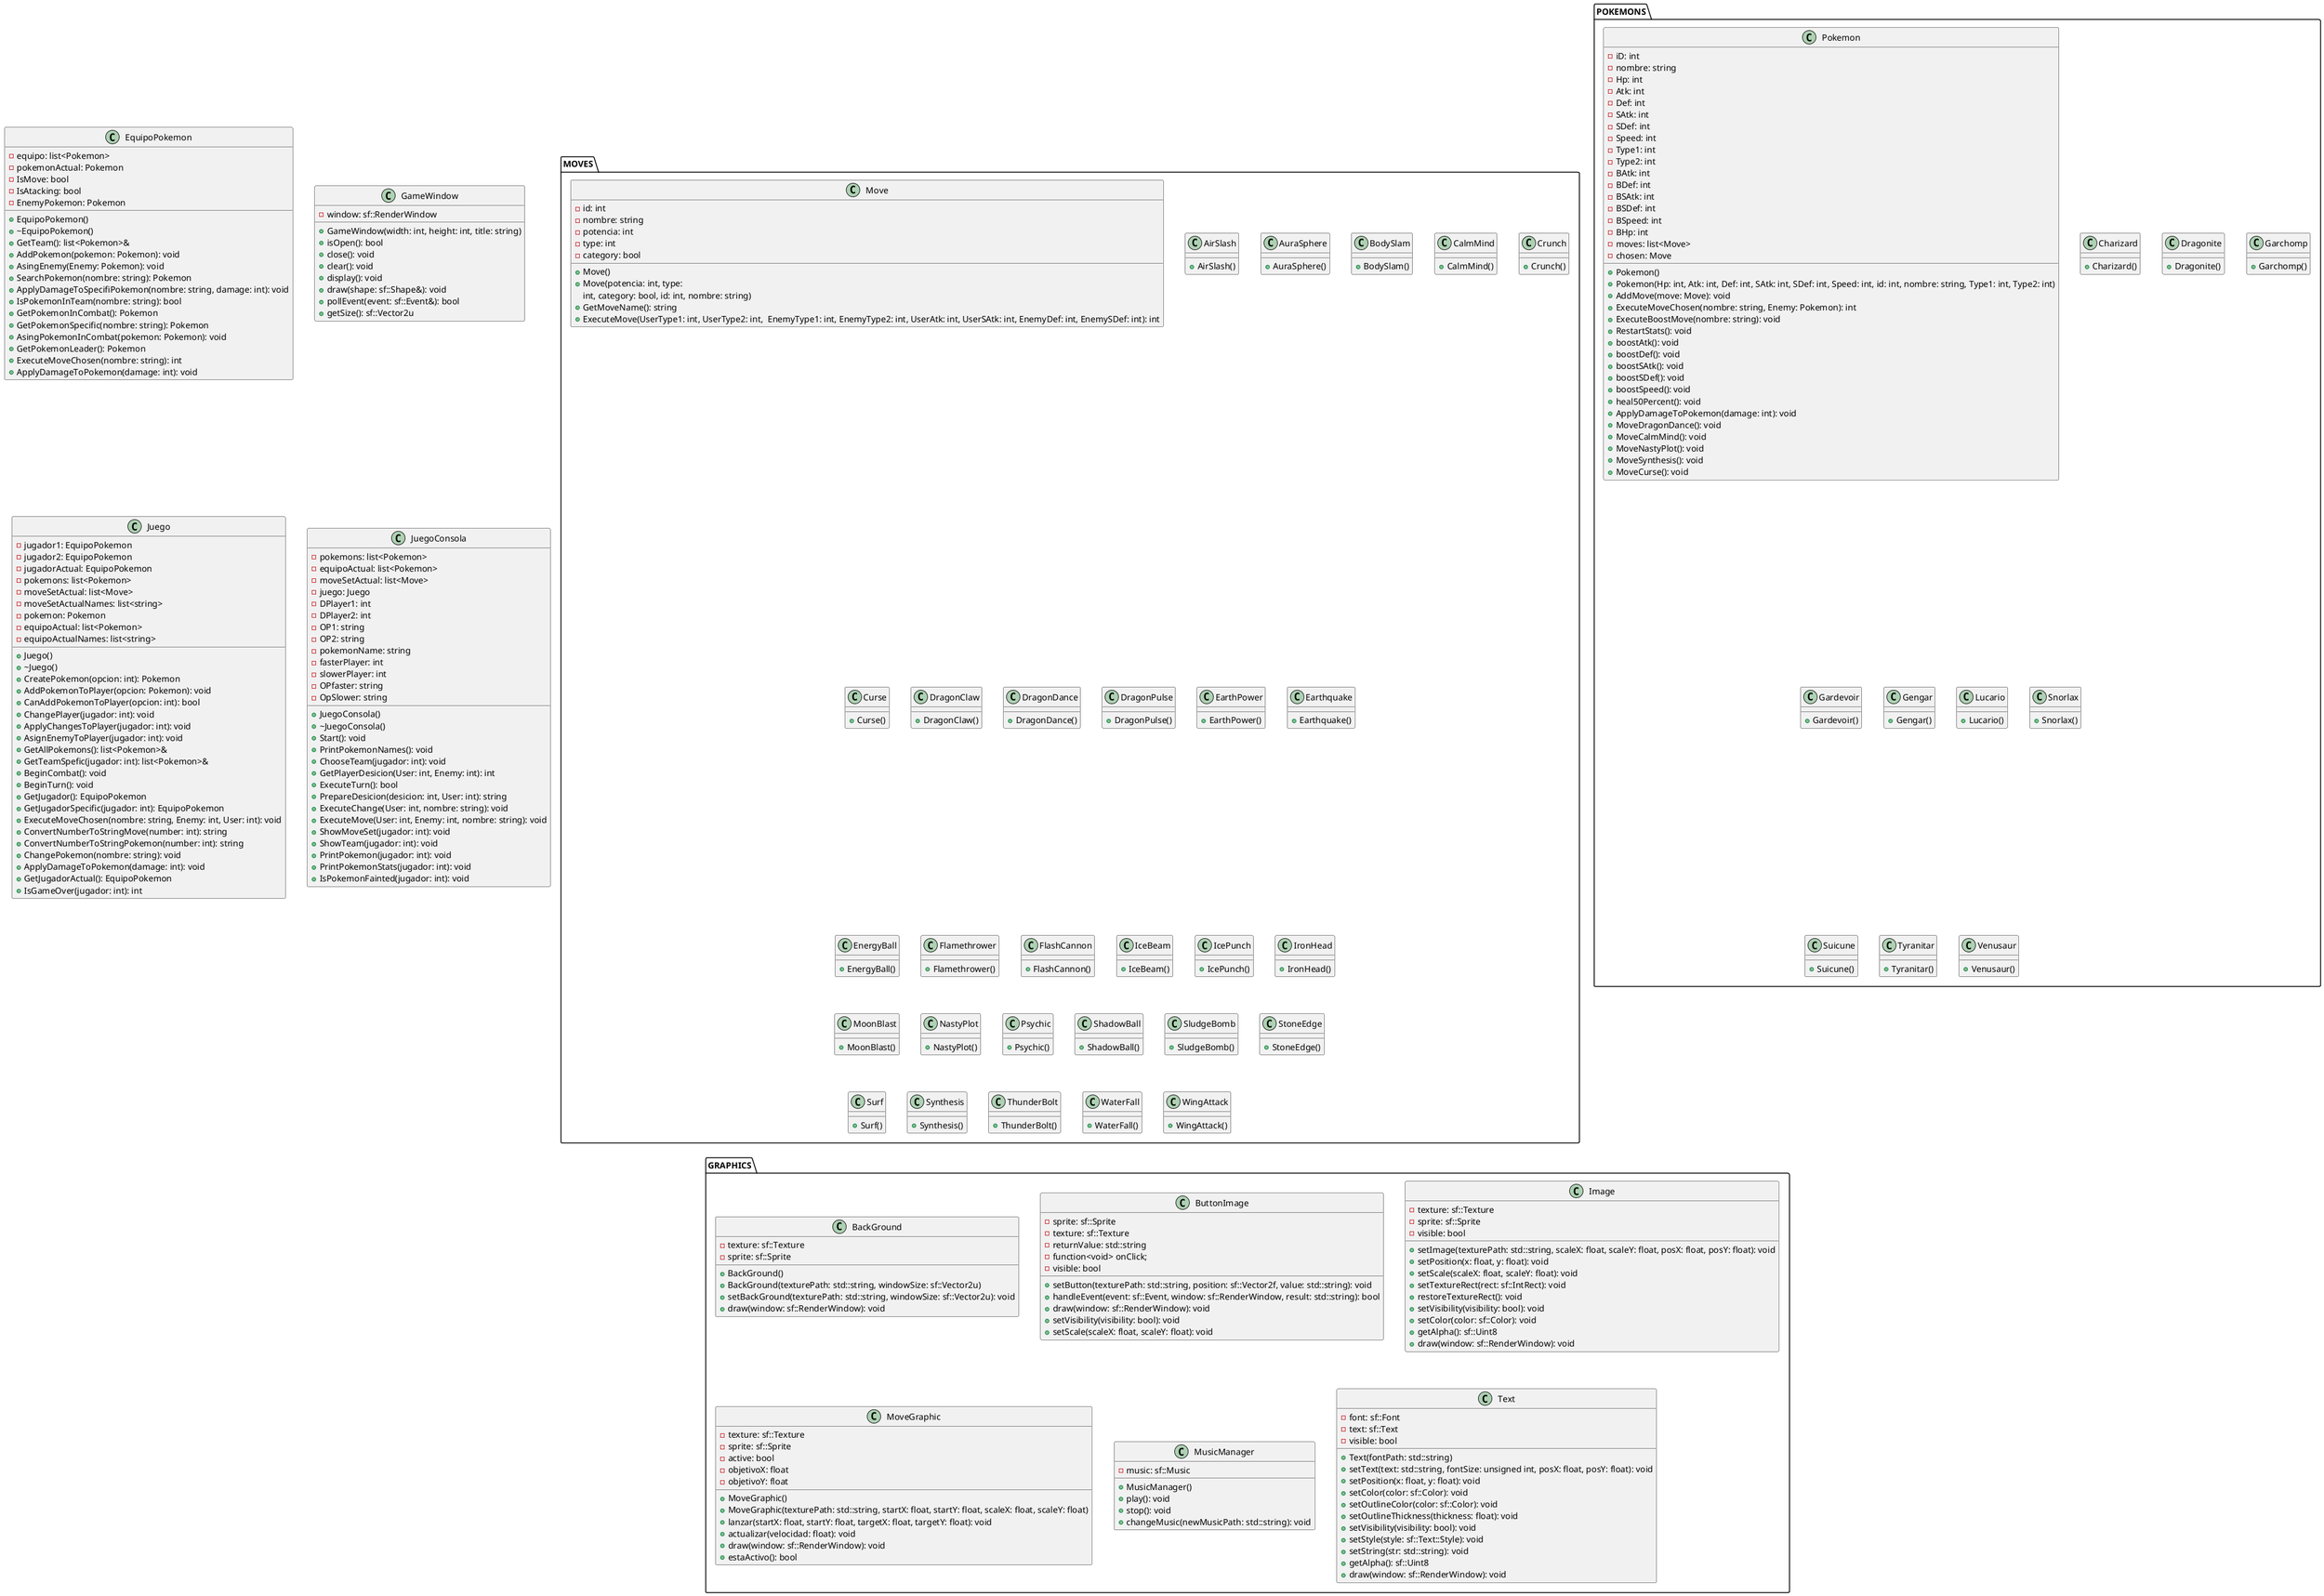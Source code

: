 @startuml diagrama

package MOVES{

    class Move{
    - id: int      
    - nombre: string 
    - potencia: int 
    - type: int     
    - category: bool

    + Move()       
    + Move(potencia: int, type:
      int, category: bool, id: int, nombre: string) 
    + GetMoveName(): string 
    + ExecuteMove(UserType1: int, UserType2: int,  EnemyType1: int, EnemyType2: int, UserAtk: int, UserSAtk: int, EnemyDef: int, EnemySDef: int): int 
    }

    class AirSlash{
    + AirSlash() 
    }
    class AuraSphere{
    + AuraSphere()
    }
    class BodySlam{
    + BodySlam() 
    }
    class CalmMind{
    + CalmMind()   
    }
    class Crunch{
    + Crunch()   
    }
    class Curse{
    + Curse()    
    }
    class DragonClaw{
    + DragonClaw()
    }
    class DragonDance{
    + DragonDance()
    }
    class DragonPulse{
    + DragonPulse()
    }
    class EarthPower{
    + EarthPower()
    }
    class Earthquake{
    + Earthquake()
    }
    class EnergyBall{
    + EnergyBall()
    }
    class Flamethrower{
    + Flamethrower()
    }
    class FlashCannon{
    + FlashCannon()
    }
    class IceBeam{
    + IceBeam()
    }
    class IcePunch{
    + IcePunch()
    }
    class IronHead{
    + IronHead()
    }
    class MoonBlast{
    + MoonBlast()
    }
    class NastyPlot{
     + NastyPlot()
    }
    class Psychic{
    + Psychic()   
    }
    class ShadowBall{
    + ShadowBall()
    }
    class SludgeBomb{
    + SludgeBomb() 
    }
    class StoneEdge{
    + StoneEdge() 
    }
    class Surf{
    + Surf()   
    }
    class Synthesis{
    + Synthesis()  
    }
    class ThunderBolt{
    + ThunderBolt()
    }
    class WaterFall{
    + WaterFall()
    }
    class WingAttack{
    + WingAttack()
    }
}


package POKEMONS{
    class Pokemon{
    - iD: int      
    - nombre: string 
    - Hp: int       
    - Atk: int      
    - Def: int      
    - SAtk: int     
    - SDef: int     
    - Speed: int    
    - Type1: int    
    - Type2: int    
    - BAtk: int     
    - BDef: int     
    - BSAtk: int    
    - BSDef: int    
    - BSpeed: int   
    - BHp: int      
    - moves: list<Move> 
    - chosen: Move  

    + Pokemon()    
    + Pokemon(Hp: int, Atk: int, Def: int, SAtk: int, SDef: int, Speed: int, id: int, nombre: string, Type1: int, Type2: int) 
    + AddMove(move: Move): void 
    + ExecuteMoveChosen(nombre: string, Enemy: Pokemon): int 
    + ExecuteBoostMove(nombre: string): void 
    + RestartStats(): void 
    + boostAtk(): void 
    + boostDef(): void 
    + boostSAtk(): void 
    + boostSDef(): void 
    + boostSpeed(): void 
    + heal50Percent(): void 
    + ApplyDamageToPokemon(damage: int): void 
    + MoveDragonDance(): void 
    + MoveCalmMind(): void 
    + MoveNastyPlot(): void 
    + MoveSynthesis(): void 
    + MoveCurse(): void 
    }

    class Charizard{
    + Charizard()   
    }
    class Dragonite{
    + Dragonite()  
    }
    class Garchomp{
    + Garchomp()   
    }
    class Gardevoir{
    + Gardevoir()  
    }
    class Gengar{
    + Gengar() 
    }
    class Lucario{
    + Lucario()
    }
    class Snorlax{
    + Snorlax()  
    }
    class Suicune{
    + Suicune()  
    }    
    class Tyranitar{
    + Tyranitar()
    }
    class Venusaur{
    + Venusaur() 
    }

}

package GRAPHICS{
    class BackGround{
    - texture: sf::Texture
    - sprite: sf::Sprite

    + BackGround()     
    + BackGround(texturePath: std::string, windowSize: sf::Vector2u)
    + setBackGround(texturePath: std::string, windowSize: sf::Vector2u): void
    + draw(window: sf::RenderWindow): void
    }
    
    class ButtonImage{
    - sprite: sf::Sprite
    - texture: sf::Texture
    - returnValue: std::string
    - function<void> onClick;
    - visible: bool

    + setButton(texturePath: std::string, position: sf::Vector2f, value: std::string): void
    + handleEvent(event: sf::Event, window: sf::RenderWindow, result: std::string): bool
    + draw(window: sf::RenderWindow): void
    + setVisibility(visibility: bool): void
    + setScale(scaleX: float, scaleY: float): void

    }
    class Image{
    - texture: sf::Texture
    - sprite: sf::Sprite
    - visible: bool

    + setImage(texturePath: std::string, scaleX: float, scaleY: float, posX: float, posY: float): void
    + setPosition(x: float, y: float): void
    + setScale(scaleX: float, scaleY: float): void
    + setTextureRect(rect: sf::IntRect): void
    + restoreTextureRect(): void
    + setVisibility(visibility: bool): void
    + setColor(color: sf::Color): void
    + getAlpha(): sf::Uint8
    + draw(window: sf::RenderWindow): void
    }


    class MoveGraphic{
    - texture: sf::Texture
    - sprite: sf::Sprite
    - active: bool
    - objetivoX: float
    - objetivoY: float

    + MoveGraphic()
    + MoveGraphic(texturePath: std::string, startX: float, startY: float, scaleX: float, scaleY: float)
    + lanzar(startX: float, startY: float, targetX: float, targetY: float): void
    + actualizar(velocidad: float): void
    + draw(window: sf::RenderWindow): void
    + estaActivo(): bool

    }
    class MusicManager{
    - music: sf::Music

    + MusicManager()
    + play(): void
    + stop(): void
    + changeMusic(newMusicPath: std::string): void

    }
    class Text{
    - font: sf::Font
    - text: sf::Text
    - visible: bool

    + Text(fontPath: std::string)
    + setText(text: std::string, fontSize: unsigned int, posX: float, posY: float): void
    + setPosition(x: float, y: float): void
    + setColor(color: sf::Color): void
    + setOutlineColor(color: sf::Color): void
    + setOutlineThickness(thickness: float): void
    + setVisibility(visibility: bool): void
    + setStyle(style: sf::Text::Style): void
    + setString(str: std::string): void
    + getAlpha(): sf::Uint8
    + draw(window: sf::RenderWindow): void
    }

}

class EquipoPokemon{

 - equipo: list<Pokemon>       
 - pokemonActual: Pokemon      
 - IsMove: bool                
 - IsAtacking: bool            
 - EnemyPokemon: Pokemon       

 + EquipoPokemon()             
 + ~EquipoPokemon()            
 + GetTeam(): list<Pokemon>&   
 + AddPokemon(pokemon: Pokemon): void 
 + AsingEnemy(Enemy: Pokemon): void   
 + SearchPokemon(nombre: string): Pokemon 
 + ApplyDamageToSpecifiPokemon(nombre: string, damage: int): void 
 + IsPokemonInTeam(nombre: string): bool 
 + GetPokemonInCombat(): Pokemon 
 + GetPokemonSpecific(nombre: string): Pokemon 
 + AsingPokemonInCombat(pokemon: Pokemon): void 
 + GetPokemonLeader(): Pokemon 
 + ExecuteMoveChosen(nombre: string): int 
 + ApplyDamageToPokemon(damage: int): void 

}

class GameWindow{

 - window: sf::RenderWindow 

 + GameWindow(width: int, height: int, title: string) 
 + isOpen(): bool                                    
 + close(): void                                     
 + clear(): void                                     
 + display(): void                                   
 + draw(shape: sf::Shape&): void                    
 + pollEvent(event: sf::Event&): bool               
 + getSize(): sf::Vector2u    
 
}

class Juego{
 - jugador1: EquipoPokemon           
 - jugador2: EquipoPokemon           
 - jugadorActual: EquipoPokemon      
 - pokemons: list<Pokemon>           
 - moveSetActual: list<Move>         
 - moveSetActualNames: list<string>  
 - pokemon: Pokemon                  
 - equipoActual: list<Pokemon>       
 - equipoActualNames: list<string>   

 + Juego()                           
 + ~Juego()                          
 + CreatePokemon(opcion: int): Pokemon   
 + AddPokemonToPlayer(opcion: Pokemon): void  
 + CanAddPokemonToPlayer(opcion: int): bool   
 + ChangePlayer(jugador: int): void  
 + ApplyChangesToPlayer(jugador: int): void   
 + AsignEnemyToPlayer(jugador: int): void     
 + GetAllPokemons(): list<Pokemon>&  
 + GetTeamSpefic(jugador: int): list<Pokemon>& 
 + BeginCombat(): void               
 + BeginTurn(): void                 
 + GetJugador(): EquipoPokemon       
 + GetJugadorSpecific(jugador: int): EquipoPokemon 
 + ExecuteMoveChosen(nombre: string, Enemy: int, User: int): void 
 + ConvertNumberToStringMove(number: int): string  
 + ConvertNumberToStringPokemon(number: int): string  
 + ChangePokemon(nombre: string): void 
 + ApplyDamageToPokemon(damage: int): void 
 + GetJugadorActual(): EquipoPokemon 
 + IsGameOver(jugador: int): int   


}

class JuegoConsola{
 - pokemons: list<Pokemon>                     
 - equipoActual: list<Pokemon>                 
 - moveSetActual: list<Move>                   
 - juego: Juego                                
 - DPlayer1: int                               
 - DPlayer2: int                               
 - OP1: string                                 
 - OP2: string                                 
 - pokemonName: string                         
 - fasterPlayer: int                           
 - slowerPlayer: int                           
 - OPfaster: string                            
 - OpSlower: string                            

 + JuegoConsola()                              
 + ~JuegoConsola()                             
 + Start(): void                               
 + PrintPokemonNames(): void                   
 + ChooseTeam(jugador: int): void              
 + GetPlayerDesicion(User: int, Enemy: int): int 
 + ExecuteTurn(): bool                         
 + PrepareDesicion(desicion: int, User: int): string 
 + ExecuteChange(User: int, nombre: string): void 
 + ExecuteMove(User: int, Enemy: int, nombre: string): void 
 + ShowMoveSet(jugador: int): void             
 + ShowTeam(jugador: int): void                
 + PrintPokemon(jugador: int): void            
 + PrintPokemonStats(jugador: int): void       
 + IsPokemonFainted(jugador: int): void     

}

@enduml